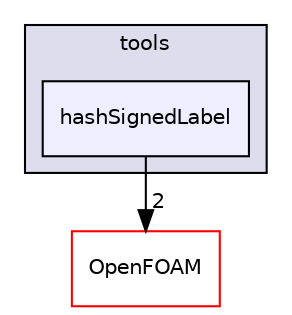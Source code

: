 digraph "src/triSurface/tools/hashSignedLabel" {
  bgcolor=transparent;
  compound=true
  node [ fontsize="10", fontname="Helvetica"];
  edge [ labelfontsize="10", labelfontname="Helvetica"];
  subgraph clusterdir_ea136f50b6e20864351f7e37b8cbec5c {
    graph [ bgcolor="#ddddee", pencolor="black", label="tools" fontname="Helvetica", fontsize="10", URL="dir_ea136f50b6e20864351f7e37b8cbec5c.html"]
  dir_8f9129cae744525c189ed898d504f560 [shape=box, label="hashSignedLabel", style="filled", fillcolor="#eeeeff", pencolor="black", URL="dir_8f9129cae744525c189ed898d504f560.html"];
  }
  dir_c5473ff19b20e6ec4dfe5c310b3778a8 [shape=box label="OpenFOAM" color="red" URL="dir_c5473ff19b20e6ec4dfe5c310b3778a8.html"];
  dir_8f9129cae744525c189ed898d504f560->dir_c5473ff19b20e6ec4dfe5c310b3778a8 [headlabel="2", labeldistance=1.5 headhref="dir_003028_001929.html"];
}
